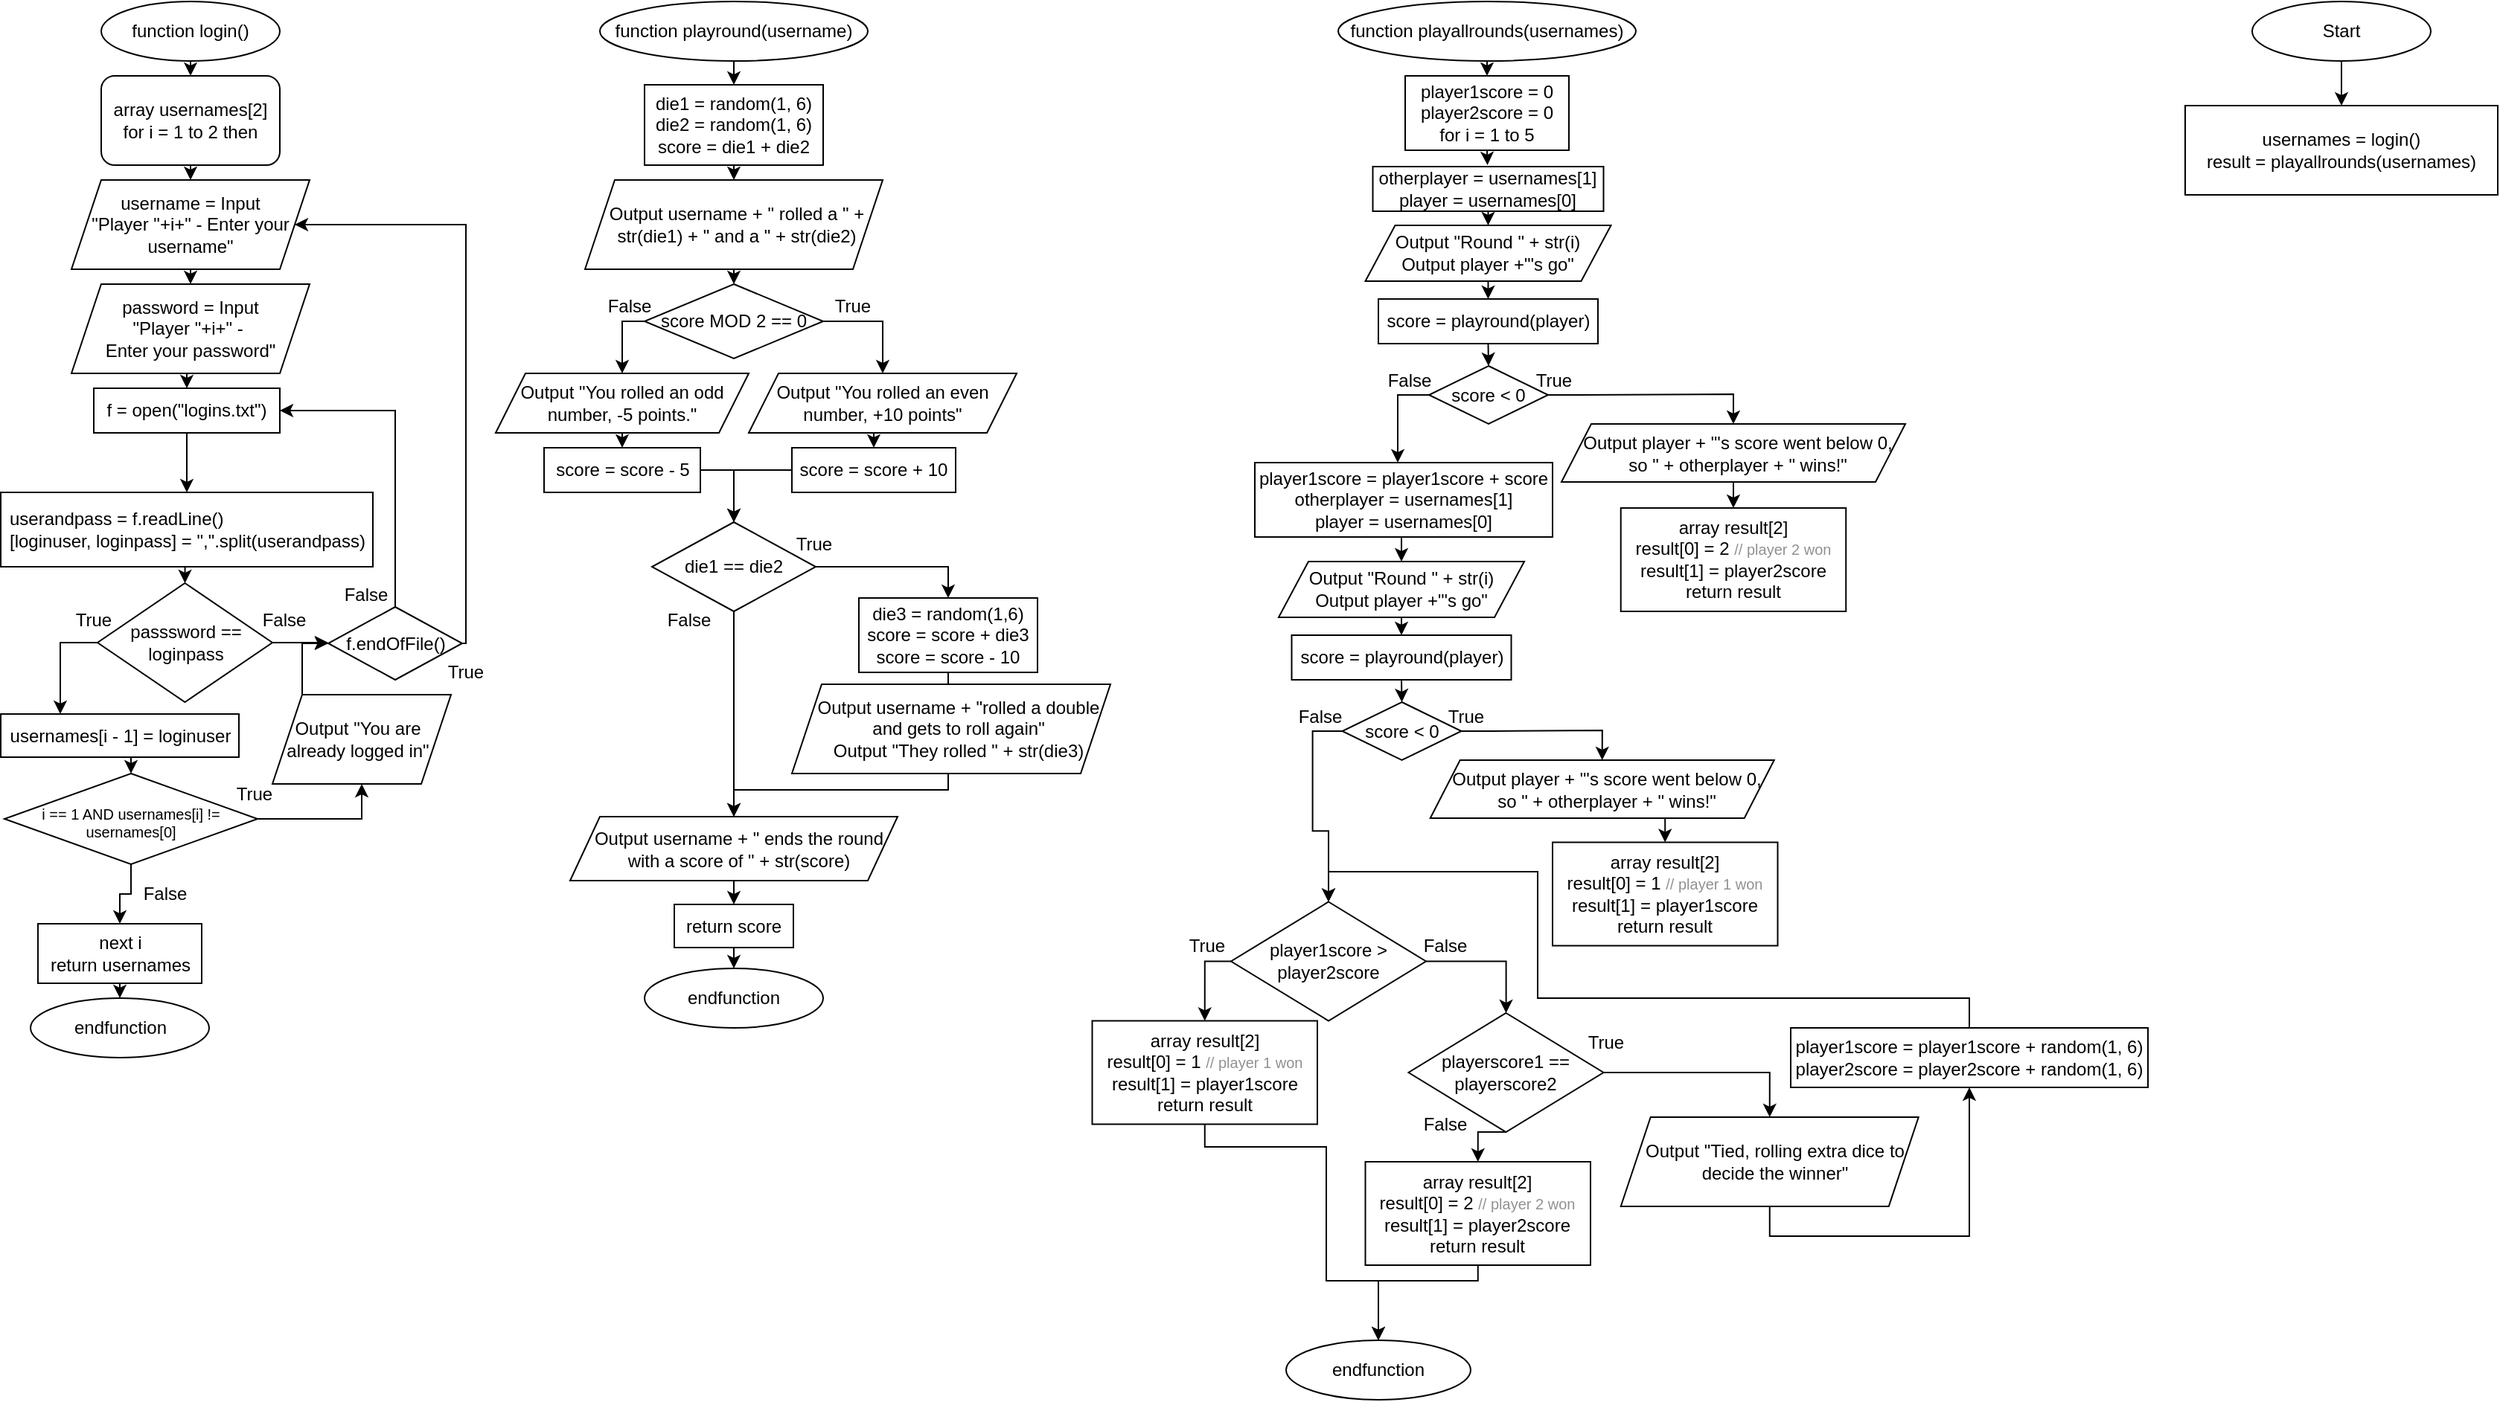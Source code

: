 <mxfile version="22.1.18" type="github">
  <diagram name="Page-1" id="g004UJIQQaxhIGtHMV1d">
    <mxGraphModel dx="989" dy="545" grid="1" gridSize="10" guides="1" tooltips="1" connect="1" arrows="1" fold="1" page="1" pageScale="1" pageWidth="3300" pageHeight="4681" background="none" math="0" shadow="0">
      <root>
        <mxCell id="0" />
        <mxCell id="1" parent="0" />
        <mxCell id="s0-FrGVsxFy7fqw6O0eB-6" style="edgeStyle=orthogonalEdgeStyle;rounded=0;orthogonalLoop=1;jettySize=auto;html=1;exitX=0.5;exitY=1;exitDx=0;exitDy=0;entryX=0.5;entryY=0;entryDx=0;entryDy=0;" parent="1" source="s0-FrGVsxFy7fqw6O0eB-1" target="s0-FrGVsxFy7fqw6O0eB-2" edge="1">
          <mxGeometry relative="1" as="geometry" />
        </mxCell>
        <mxCell id="s0-FrGVsxFy7fqw6O0eB-1" value="function login()" style="ellipse;whiteSpace=wrap;html=1;" parent="1" vertex="1">
          <mxGeometry x="75" y="10" width="120" height="40" as="geometry" />
        </mxCell>
        <mxCell id="s0-FrGVsxFy7fqw6O0eB-7" style="edgeStyle=orthogonalEdgeStyle;rounded=0;orthogonalLoop=1;jettySize=auto;html=1;exitX=0.5;exitY=1;exitDx=0;exitDy=0;entryX=0.5;entryY=0;entryDx=0;entryDy=0;" parent="1" source="s0-FrGVsxFy7fqw6O0eB-2" target="s0-FrGVsxFy7fqw6O0eB-3" edge="1">
          <mxGeometry relative="1" as="geometry" />
        </mxCell>
        <mxCell id="s0-FrGVsxFy7fqw6O0eB-2" value="array usernames[2]&lt;br&gt;for i = 1 to 2 then" style="rounded=1;whiteSpace=wrap;html=1;" parent="1" vertex="1">
          <mxGeometry x="75" y="60" width="120" height="60" as="geometry" />
        </mxCell>
        <mxCell id="s0-FrGVsxFy7fqw6O0eB-8" style="edgeStyle=orthogonalEdgeStyle;rounded=0;orthogonalLoop=1;jettySize=auto;html=1;exitX=0.5;exitY=1;exitDx=0;exitDy=0;entryX=0.5;entryY=0;entryDx=0;entryDy=0;" parent="1" source="s0-FrGVsxFy7fqw6O0eB-3" target="s0-FrGVsxFy7fqw6O0eB-4" edge="1">
          <mxGeometry relative="1" as="geometry" />
        </mxCell>
        <mxCell id="s0-FrGVsxFy7fqw6O0eB-3" value="username = Input&lt;br&gt;&quot;Player &quot;+i+&quot; - Enter your username&quot;" style="shape=parallelogram;perimeter=parallelogramPerimeter;whiteSpace=wrap;html=1;fixedSize=1;" parent="1" vertex="1">
          <mxGeometry x="55" y="130" width="160" height="60" as="geometry" />
        </mxCell>
        <mxCell id="s0-FrGVsxFy7fqw6O0eB-16" style="edgeStyle=orthogonalEdgeStyle;rounded=0;orthogonalLoop=1;jettySize=auto;html=1;exitX=0.5;exitY=1;exitDx=0;exitDy=0;entryX=0.5;entryY=0;entryDx=0;entryDy=0;" parent="1" source="s0-FrGVsxFy7fqw6O0eB-4" target="s0-FrGVsxFy7fqw6O0eB-10" edge="1">
          <mxGeometry relative="1" as="geometry" />
        </mxCell>
        <mxCell id="s0-FrGVsxFy7fqw6O0eB-4" value="password = Input&lt;br&gt;&quot;Player &quot;+i+&quot; -&amp;nbsp;&lt;br&gt;Enter your password&quot;" style="shape=parallelogram;perimeter=parallelogramPerimeter;whiteSpace=wrap;html=1;fixedSize=1;" parent="1" vertex="1">
          <mxGeometry x="55" y="200" width="160" height="60" as="geometry" />
        </mxCell>
        <mxCell id="78vkhbJ-sMVRB2ae3W5f-64" style="edgeStyle=orthogonalEdgeStyle;rounded=0;orthogonalLoop=1;jettySize=auto;html=1;exitX=0.5;exitY=1;exitDx=0;exitDy=0;entryX=0.5;entryY=0;entryDx=0;entryDy=0;" parent="1" source="s0-FrGVsxFy7fqw6O0eB-10" target="78vkhbJ-sMVRB2ae3W5f-61" edge="1">
          <mxGeometry relative="1" as="geometry" />
        </mxCell>
        <mxCell id="s0-FrGVsxFy7fqw6O0eB-10" value="&lt;div style=&quot;direction: ltr;&quot;&gt;&lt;span style=&quot;background-color: initial;&quot;&gt;f = open(&quot;logins.txt&quot;)&lt;/span&gt;&lt;/div&gt;" style="rounded=0;whiteSpace=wrap;html=1;align=center;" parent="1" vertex="1">
          <mxGeometry x="70" y="270" width="125" height="30" as="geometry" />
        </mxCell>
        <mxCell id="s0-FrGVsxFy7fqw6O0eB-19" style="edgeStyle=orthogonalEdgeStyle;rounded=0;orthogonalLoop=1;jettySize=auto;html=1;exitX=0.5;exitY=1;exitDx=0;exitDy=0;entryX=0.5;entryY=0;entryDx=0;entryDy=0;" parent="1" source="s0-FrGVsxFy7fqw6O0eB-13" target="s0-FrGVsxFy7fqw6O0eB-18" edge="1">
          <mxGeometry relative="1" as="geometry" />
        </mxCell>
        <mxCell id="s0-FrGVsxFy7fqw6O0eB-13" value="next i&lt;br&gt;return usernames" style="rounded=0;whiteSpace=wrap;html=1;" parent="1" vertex="1">
          <mxGeometry x="32.5" y="630" width="110" height="40" as="geometry" />
        </mxCell>
        <mxCell id="s0-FrGVsxFy7fqw6O0eB-18" value="endfunction" style="ellipse;whiteSpace=wrap;html=1;" parent="1" vertex="1">
          <mxGeometry x="27.5" y="680" width="120" height="40" as="geometry" />
        </mxCell>
        <mxCell id="s0-FrGVsxFy7fqw6O0eB-94" style="edgeStyle=orthogonalEdgeStyle;rounded=0;orthogonalLoop=1;jettySize=auto;html=1;exitX=0.5;exitY=1;exitDx=0;exitDy=0;entryX=0.5;entryY=0;entryDx=0;entryDy=0;" parent="1" source="s0-FrGVsxFy7fqw6O0eB-75" target="s0-FrGVsxFy7fqw6O0eB-93" edge="1">
          <mxGeometry relative="1" as="geometry" />
        </mxCell>
        <mxCell id="s0-FrGVsxFy7fqw6O0eB-75" value="function playround(username)" style="ellipse;whiteSpace=wrap;html=1;" parent="1" vertex="1">
          <mxGeometry x="410" y="10" width="180" height="40" as="geometry" />
        </mxCell>
        <mxCell id="s0-FrGVsxFy7fqw6O0eB-76" style="edgeStyle=orthogonalEdgeStyle;rounded=0;orthogonalLoop=1;jettySize=auto;html=1;exitX=0.5;exitY=1;exitDx=0;exitDy=0;entryX=0.5;entryY=0;entryDx=0;entryDy=0;" parent="1" edge="1">
          <mxGeometry relative="1" as="geometry">
            <mxPoint x="495" y="120" as="sourcePoint" />
          </mxGeometry>
        </mxCell>
        <mxCell id="s0-FrGVsxFy7fqw6O0eB-78" style="edgeStyle=orthogonalEdgeStyle;rounded=0;orthogonalLoop=1;jettySize=auto;html=1;exitX=0.5;exitY=1;exitDx=0;exitDy=0;entryX=0.5;entryY=0;entryDx=0;entryDy=0;" parent="1" edge="1">
          <mxGeometry relative="1" as="geometry">
            <mxPoint x="495" y="190" as="sourcePoint" />
          </mxGeometry>
        </mxCell>
        <mxCell id="s0-FrGVsxFy7fqw6O0eB-80" style="edgeStyle=orthogonalEdgeStyle;rounded=0;orthogonalLoop=1;jettySize=auto;html=1;exitX=0.5;exitY=1;exitDx=0;exitDy=0;entryX=0.5;entryY=0;entryDx=0;entryDy=0;" parent="1" edge="1">
          <mxGeometry relative="1" as="geometry">
            <mxPoint x="495" y="260.0" as="sourcePoint" />
          </mxGeometry>
        </mxCell>
        <mxCell id="s0-FrGVsxFy7fqw6O0eB-82" style="edgeStyle=orthogonalEdgeStyle;rounded=0;orthogonalLoop=1;jettySize=auto;html=1;exitX=0.5;exitY=1;exitDx=0;exitDy=0;entryX=0.5;entryY=0;entryDx=0;entryDy=0;" parent="1" edge="1">
          <mxGeometry relative="1" as="geometry">
            <mxPoint x="520" y="430" as="sourcePoint" />
          </mxGeometry>
        </mxCell>
        <mxCell id="s0-FrGVsxFy7fqw6O0eB-86" value="endfunction" style="ellipse;whiteSpace=wrap;html=1;" parent="1" vertex="1">
          <mxGeometry x="440" y="660" width="120" height="40" as="geometry" />
        </mxCell>
        <mxCell id="s0-FrGVsxFy7fqw6O0eB-87" style="edgeStyle=orthogonalEdgeStyle;rounded=0;orthogonalLoop=1;jettySize=auto;html=1;exitX=0.5;exitY=1;exitDx=0;exitDy=0;entryX=0.5;entryY=0;entryDx=0;entryDy=0;" parent="1" edge="1">
          <mxGeometry relative="1" as="geometry">
            <mxPoint x="500" y="521" as="sourcePoint" />
          </mxGeometry>
        </mxCell>
        <mxCell id="s0-FrGVsxFy7fqw6O0eB-100" style="edgeStyle=orthogonalEdgeStyle;rounded=0;orthogonalLoop=1;jettySize=auto;html=1;exitX=0.5;exitY=1;exitDx=0;exitDy=0;entryX=0.5;entryY=0;entryDx=0;entryDy=0;" parent="1" source="s0-FrGVsxFy7fqw6O0eB-93" target="s0-FrGVsxFy7fqw6O0eB-99" edge="1">
          <mxGeometry relative="1" as="geometry" />
        </mxCell>
        <mxCell id="s0-FrGVsxFy7fqw6O0eB-93" value="die1 = random(1, 6)&lt;br&gt;die2 = random(1, 6)&lt;br&gt;score = die1 + die2" style="rounded=0;whiteSpace=wrap;html=1;" parent="1" vertex="1">
          <mxGeometry x="440" y="66" width="120" height="54" as="geometry" />
        </mxCell>
        <mxCell id="r9h290XiwTlBdOwyKTtP-5" style="edgeStyle=orthogonalEdgeStyle;rounded=0;orthogonalLoop=1;jettySize=auto;html=1;exitX=0.5;exitY=1;exitDx=0;exitDy=0;entryX=0.5;entryY=0;entryDx=0;entryDy=0;" parent="1" source="s0-FrGVsxFy7fqw6O0eB-99" target="r9h290XiwTlBdOwyKTtP-4" edge="1">
          <mxGeometry relative="1" as="geometry" />
        </mxCell>
        <mxCell id="s0-FrGVsxFy7fqw6O0eB-99" value="Output username + &quot; rolled a &quot; + str(die1) + &quot; and a &quot; + str(die2)" style="shape=parallelogram;perimeter=parallelogramPerimeter;whiteSpace=wrap;html=1;fixedSize=1;spacingLeft=4;" parent="1" vertex="1">
          <mxGeometry x="400" y="130" width="200" height="60" as="geometry" />
        </mxCell>
        <mxCell id="UmY-T-YCu10hwhHj5TCJ-3" style="edgeStyle=orthogonalEdgeStyle;rounded=0;orthogonalLoop=1;jettySize=auto;html=1;exitX=1;exitY=0.5;exitDx=0;exitDy=0;entryX=0.5;entryY=0;entryDx=0;entryDy=0;" parent="1" source="s0-FrGVsxFy7fqw6O0eB-110" target="s0-FrGVsxFy7fqw6O0eB-112" edge="1">
          <mxGeometry relative="1" as="geometry" />
        </mxCell>
        <mxCell id="r9h290XiwTlBdOwyKTtP-34" style="edgeStyle=orthogonalEdgeStyle;rounded=0;orthogonalLoop=1;jettySize=auto;html=1;exitX=0.5;exitY=1;exitDx=0;exitDy=0;" parent="1" source="s0-FrGVsxFy7fqw6O0eB-110" target="r9h290XiwTlBdOwyKTtP-31" edge="1">
          <mxGeometry relative="1" as="geometry" />
        </mxCell>
        <mxCell id="s0-FrGVsxFy7fqw6O0eB-110" value="die1 == die2" style="rhombus;whiteSpace=wrap;html=1;" parent="1" vertex="1">
          <mxGeometry x="445" y="360" width="110" height="60" as="geometry" />
        </mxCell>
        <mxCell id="UmY-T-YCu10hwhHj5TCJ-2" style="edgeStyle=orthogonalEdgeStyle;rounded=0;orthogonalLoop=1;jettySize=auto;html=1;exitX=0.5;exitY=1;exitDx=0;exitDy=0;" parent="1" source="s0-FrGVsxFy7fqw6O0eB-112" target="UmY-T-YCu10hwhHj5TCJ-1" edge="1">
          <mxGeometry relative="1" as="geometry" />
        </mxCell>
        <mxCell id="s0-FrGVsxFy7fqw6O0eB-112" value="die3 = random(1,6)&lt;br&gt;score = score + die3&lt;br&gt;score = score - 10" style="rounded=0;whiteSpace=wrap;html=1;" parent="1" vertex="1">
          <mxGeometry x="584" y="411" width="120" height="50" as="geometry" />
        </mxCell>
        <mxCell id="r9h290XiwTlBdOwyKTtP-32" style="edgeStyle=orthogonalEdgeStyle;rounded=0;orthogonalLoop=1;jettySize=auto;html=1;exitX=0.5;exitY=1;exitDx=0;exitDy=0;entryX=0.5;entryY=0;entryDx=0;entryDy=0;" parent="1" source="UmY-T-YCu10hwhHj5TCJ-1" target="r9h290XiwTlBdOwyKTtP-31" edge="1">
          <mxGeometry relative="1" as="geometry">
            <Array as="points">
              <mxPoint x="644" y="540" />
              <mxPoint x="500" y="540" />
            </Array>
          </mxGeometry>
        </mxCell>
        <mxCell id="UmY-T-YCu10hwhHj5TCJ-1" value="Output username + &quot;rolled a double and gets to roll again&quot;&lt;br&gt;Output &quot;They rolled &quot; + str(die3)" style="shape=parallelogram;perimeter=parallelogramPerimeter;whiteSpace=wrap;html=1;fixedSize=1;size=20;spacingLeft=10;direction=east;" parent="1" vertex="1">
          <mxGeometry x="539" y="469" width="214" height="60" as="geometry" />
        </mxCell>
        <mxCell id="r9h290XiwTlBdOwyKTtP-1" value="True" style="text;html=1;strokeColor=none;fillColor=none;align=center;verticalAlign=middle;whiteSpace=wrap;rounded=0;" parent="1" vertex="1">
          <mxGeometry x="524" y="360" width="60" height="30" as="geometry" />
        </mxCell>
        <mxCell id="r9h290XiwTlBdOwyKTtP-8" style="edgeStyle=orthogonalEdgeStyle;rounded=0;orthogonalLoop=1;jettySize=auto;html=1;exitX=0;exitY=0.5;exitDx=0;exitDy=0;entryX=0.5;entryY=0;entryDx=0;entryDy=0;" parent="1" source="r9h290XiwTlBdOwyKTtP-4" target="r9h290XiwTlBdOwyKTtP-7" edge="1">
          <mxGeometry relative="1" as="geometry" />
        </mxCell>
        <mxCell id="r9h290XiwTlBdOwyKTtP-11" style="edgeStyle=orthogonalEdgeStyle;rounded=0;orthogonalLoop=1;jettySize=auto;html=1;exitX=1;exitY=0.5;exitDx=0;exitDy=0;" parent="1" source="r9h290XiwTlBdOwyKTtP-4" target="r9h290XiwTlBdOwyKTtP-10" edge="1">
          <mxGeometry relative="1" as="geometry" />
        </mxCell>
        <mxCell id="r9h290XiwTlBdOwyKTtP-4" value="score MOD 2 == 0" style="rhombus;whiteSpace=wrap;html=1;" parent="1" vertex="1">
          <mxGeometry x="440" y="200" width="120" height="50" as="geometry" />
        </mxCell>
        <mxCell id="r9h290XiwTlBdOwyKTtP-15" style="edgeStyle=orthogonalEdgeStyle;rounded=0;orthogonalLoop=1;jettySize=auto;html=1;exitX=0.5;exitY=1;exitDx=0;exitDy=0;entryX=0.5;entryY=0;entryDx=0;entryDy=0;" parent="1" source="r9h290XiwTlBdOwyKTtP-7" target="r9h290XiwTlBdOwyKTtP-14" edge="1">
          <mxGeometry relative="1" as="geometry" />
        </mxCell>
        <mxCell id="r9h290XiwTlBdOwyKTtP-7" value="Output &quot;You rolled an odd number, -5 points.&quot;" style="shape=parallelogram;perimeter=parallelogramPerimeter;whiteSpace=wrap;html=1;fixedSize=1;" parent="1" vertex="1">
          <mxGeometry x="340" y="260" width="170" height="40" as="geometry" />
        </mxCell>
        <mxCell id="r9h290XiwTlBdOwyKTtP-9" value="False" style="text;html=1;strokeColor=none;fillColor=none;align=center;verticalAlign=middle;whiteSpace=wrap;rounded=0;" parent="1" vertex="1">
          <mxGeometry x="400" y="200" width="60" height="30" as="geometry" />
        </mxCell>
        <mxCell id="r9h290XiwTlBdOwyKTtP-17" style="edgeStyle=orthogonalEdgeStyle;rounded=0;orthogonalLoop=1;jettySize=auto;html=1;exitX=0.5;exitY=1;exitDx=0;exitDy=0;entryX=0.5;entryY=0;entryDx=0;entryDy=0;" parent="1" source="r9h290XiwTlBdOwyKTtP-10" target="r9h290XiwTlBdOwyKTtP-16" edge="1">
          <mxGeometry relative="1" as="geometry" />
        </mxCell>
        <mxCell id="r9h290XiwTlBdOwyKTtP-10" value="Output &quot;You rolled an even number, +10 points&quot;" style="shape=parallelogram;perimeter=parallelogramPerimeter;whiteSpace=wrap;html=1;fixedSize=1;" parent="1" vertex="1">
          <mxGeometry x="510" y="260" width="180" height="40" as="geometry" />
        </mxCell>
        <mxCell id="r9h290XiwTlBdOwyKTtP-13" value="True" style="text;html=1;strokeColor=none;fillColor=none;align=center;verticalAlign=middle;whiteSpace=wrap;rounded=0;" parent="1" vertex="1">
          <mxGeometry x="550" y="200" width="60" height="30" as="geometry" />
        </mxCell>
        <mxCell id="r9h290XiwTlBdOwyKTtP-20" style="edgeStyle=orthogonalEdgeStyle;rounded=0;orthogonalLoop=1;jettySize=auto;html=1;exitX=1;exitY=0.5;exitDx=0;exitDy=0;entryX=0.5;entryY=0;entryDx=0;entryDy=0;" parent="1" source="r9h290XiwTlBdOwyKTtP-14" target="s0-FrGVsxFy7fqw6O0eB-110" edge="1">
          <mxGeometry relative="1" as="geometry" />
        </mxCell>
        <mxCell id="r9h290XiwTlBdOwyKTtP-14" value="score = score - 5" style="rounded=0;whiteSpace=wrap;html=1;" parent="1" vertex="1">
          <mxGeometry x="372.5" y="310" width="105" height="30" as="geometry" />
        </mxCell>
        <mxCell id="r9h290XiwTlBdOwyKTtP-21" style="edgeStyle=orthogonalEdgeStyle;rounded=0;orthogonalLoop=1;jettySize=auto;html=1;exitX=0;exitY=0.5;exitDx=0;exitDy=0;entryX=0.5;entryY=0;entryDx=0;entryDy=0;" parent="1" source="r9h290XiwTlBdOwyKTtP-16" target="s0-FrGVsxFy7fqw6O0eB-110" edge="1">
          <mxGeometry relative="1" as="geometry" />
        </mxCell>
        <mxCell id="r9h290XiwTlBdOwyKTtP-16" value="score = score + 10" style="rounded=0;whiteSpace=wrap;html=1;" parent="1" vertex="1">
          <mxGeometry x="539" y="310" width="110" height="30" as="geometry" />
        </mxCell>
        <mxCell id="r9h290XiwTlBdOwyKTtP-29" value="False" style="text;html=1;strokeColor=none;fillColor=none;align=center;verticalAlign=middle;whiteSpace=wrap;rounded=0;" parent="1" vertex="1">
          <mxGeometry x="440" y="411" width="60" height="30" as="geometry" />
        </mxCell>
        <mxCell id="r9h290XiwTlBdOwyKTtP-38" style="edgeStyle=orthogonalEdgeStyle;rounded=0;orthogonalLoop=1;jettySize=auto;html=1;exitX=0.5;exitY=1;exitDx=0;exitDy=0;entryX=0.5;entryY=0;entryDx=0;entryDy=0;" parent="1" source="r9h290XiwTlBdOwyKTtP-31" target="r9h290XiwTlBdOwyKTtP-37" edge="1">
          <mxGeometry relative="1" as="geometry" />
        </mxCell>
        <mxCell id="r9h290XiwTlBdOwyKTtP-31" value="Output username + &quot; ends the round with a score of &quot; + str(score)" style="shape=parallelogram;perimeter=parallelogramPerimeter;whiteSpace=wrap;html=1;fixedSize=1;spacingLeft=7;" parent="1" vertex="1">
          <mxGeometry x="390" y="558" width="220" height="43" as="geometry" />
        </mxCell>
        <mxCell id="r9h290XiwTlBdOwyKTtP-40" style="edgeStyle=orthogonalEdgeStyle;rounded=0;orthogonalLoop=1;jettySize=auto;html=1;exitX=0.5;exitY=1;exitDx=0;exitDy=0;entryX=0.5;entryY=0;entryDx=0;entryDy=0;" parent="1" source="r9h290XiwTlBdOwyKTtP-37" target="s0-FrGVsxFy7fqw6O0eB-86" edge="1">
          <mxGeometry relative="1" as="geometry" />
        </mxCell>
        <mxCell id="r9h290XiwTlBdOwyKTtP-37" value="return score" style="rounded=0;whiteSpace=wrap;html=1;" parent="1" vertex="1">
          <mxGeometry x="460" y="617" width="80" height="29" as="geometry" />
        </mxCell>
        <mxCell id="r9h290XiwTlBdOwyKTtP-74" style="edgeStyle=orthogonalEdgeStyle;rounded=0;orthogonalLoop=1;jettySize=auto;html=1;exitX=0.5;exitY=1;exitDx=0;exitDy=0;entryX=0.5;entryY=0;entryDx=0;entryDy=0;" parent="1" source="r9h290XiwTlBdOwyKTtP-75" target="r9h290XiwTlBdOwyKTtP-78" edge="1">
          <mxGeometry relative="1" as="geometry" />
        </mxCell>
        <mxCell id="r9h290XiwTlBdOwyKTtP-75" value="function playallrounds(usernames)" style="ellipse;whiteSpace=wrap;html=1;" parent="1" vertex="1">
          <mxGeometry x="906" y="10" width="200" height="40" as="geometry" />
        </mxCell>
        <mxCell id="r9h290XiwTlBdOwyKTtP-76" value="endfunction" style="ellipse;whiteSpace=wrap;html=1;" parent="1" vertex="1">
          <mxGeometry x="871" y="910" width="124" height="40" as="geometry" />
        </mxCell>
        <mxCell id="78vkhbJ-sMVRB2ae3W5f-19" style="edgeStyle=orthogonalEdgeStyle;rounded=0;orthogonalLoop=1;jettySize=auto;html=1;exitX=0.5;exitY=1;exitDx=0;exitDy=0;entryX=0.5;entryY=0;entryDx=0;entryDy=0;" parent="1" target="r9h290XiwTlBdOwyKTtP-107" edge="1">
          <mxGeometry relative="1" as="geometry">
            <mxPoint x="1007" y="121" as="sourcePoint" />
          </mxGeometry>
        </mxCell>
        <mxCell id="78vkhbJ-sMVRB2ae3W5f-24" style="edgeStyle=orthogonalEdgeStyle;rounded=0;orthogonalLoop=1;jettySize=auto;html=1;exitX=0.5;exitY=1;exitDx=0;exitDy=0;" parent="1" source="r9h290XiwTlBdOwyKTtP-78" edge="1">
          <mxGeometry relative="1" as="geometry">
            <mxPoint x="1006.286" y="120" as="targetPoint" />
          </mxGeometry>
        </mxCell>
        <mxCell id="r9h290XiwTlBdOwyKTtP-78" value="player1score = 0&lt;br&gt;player2score = 0&lt;br&gt;for i = 1 to 5" style="rounded=0;whiteSpace=wrap;html=1;" parent="1" vertex="1">
          <mxGeometry x="951" y="60" width="110" height="50" as="geometry" />
        </mxCell>
        <mxCell id="78vkhbJ-sMVRB2ae3W5f-21" style="edgeStyle=orthogonalEdgeStyle;rounded=0;orthogonalLoop=1;jettySize=auto;html=1;exitX=0.5;exitY=1;exitDx=0;exitDy=0;entryX=0.5;entryY=0;entryDx=0;entryDy=0;" parent="1" source="r9h290XiwTlBdOwyKTtP-107" target="1FAdmpcxAp6S6UBNTNhx-4" edge="1">
          <mxGeometry relative="1" as="geometry" />
        </mxCell>
        <mxCell id="r9h290XiwTlBdOwyKTtP-107" value="otherplayer = usernames[1]&lt;br&gt;player = usernames[0]" style="rounded=0;whiteSpace=wrap;html=1;align=center;" parent="1" vertex="1">
          <mxGeometry x="929.25" y="121" width="155" height="30" as="geometry" />
        </mxCell>
        <mxCell id="78vkhbJ-sMVRB2ae3W5f-22" style="edgeStyle=orthogonalEdgeStyle;rounded=0;orthogonalLoop=1;jettySize=auto;html=1;exitX=0.5;exitY=1;exitDx=0;exitDy=0;entryX=0.5;entryY=0;entryDx=0;entryDy=0;" parent="1" source="1FAdmpcxAp6S6UBNTNhx-4" target="1FAdmpcxAp6S6UBNTNhx-6" edge="1">
          <mxGeometry relative="1" as="geometry" />
        </mxCell>
        <mxCell id="1FAdmpcxAp6S6UBNTNhx-4" value="Output &quot;Round &quot; + str(i)&lt;br&gt;Output player +&quot;&#39;s go&quot;" style="shape=parallelogram;perimeter=parallelogramPerimeter;whiteSpace=wrap;html=1;fixedSize=1;rounded=0;" parent="1" vertex="1">
          <mxGeometry x="924.25" y="160.5" width="165" height="37.5" as="geometry" />
        </mxCell>
        <mxCell id="78vkhbJ-sMVRB2ae3W5f-13" style="edgeStyle=orthogonalEdgeStyle;rounded=0;orthogonalLoop=1;jettySize=auto;html=1;exitX=0.5;exitY=1;exitDx=0;exitDy=0;entryX=0.5;entryY=0;entryDx=0;entryDy=0;" parent="1" source="1FAdmpcxAp6S6UBNTNhx-6" target="78vkhbJ-sMVRB2ae3W5f-12" edge="1">
          <mxGeometry relative="1" as="geometry" />
        </mxCell>
        <mxCell id="1FAdmpcxAp6S6UBNTNhx-6" value="score = playround(player)" style="whiteSpace=wrap;html=1;rounded=0;" parent="1" vertex="1">
          <mxGeometry x="933" y="210" width="147.5" height="30" as="geometry" />
        </mxCell>
        <mxCell id="78vkhbJ-sMVRB2ae3W5f-15" style="edgeStyle=orthogonalEdgeStyle;rounded=0;orthogonalLoop=1;jettySize=auto;html=1;exitX=1;exitY=0.5;exitDx=0;exitDy=0;entryX=0.5;entryY=0;entryDx=0;entryDy=0;" parent="1" source="78vkhbJ-sMVRB2ae3W5f-12" target="78vkhbJ-sMVRB2ae3W5f-14" edge="1">
          <mxGeometry relative="1" as="geometry" />
        </mxCell>
        <mxCell id="78vkhbJ-sMVRB2ae3W5f-42" style="edgeStyle=orthogonalEdgeStyle;rounded=0;orthogonalLoop=1;jettySize=auto;html=1;exitX=0;exitY=0.5;exitDx=0;exitDy=0;" parent="1" source="78vkhbJ-sMVRB2ae3W5f-12" target="78vkhbJ-sMVRB2ae3W5f-30" edge="1">
          <mxGeometry relative="1" as="geometry">
            <Array as="points">
              <mxPoint x="946" y="275" />
            </Array>
          </mxGeometry>
        </mxCell>
        <mxCell id="78vkhbJ-sMVRB2ae3W5f-12" value="score &amp;lt; 0" style="rhombus;whiteSpace=wrap;html=1;" parent="1" vertex="1">
          <mxGeometry x="967" y="255" width="80" height="39" as="geometry" />
        </mxCell>
        <mxCell id="78vkhbJ-sMVRB2ae3W5f-25" style="edgeStyle=orthogonalEdgeStyle;rounded=0;orthogonalLoop=1;jettySize=auto;html=1;exitX=0.5;exitY=1;exitDx=0;exitDy=0;entryX=0.5;entryY=0;entryDx=0;entryDy=0;" parent="1" source="78vkhbJ-sMVRB2ae3W5f-14" target="78vkhbJ-sMVRB2ae3W5f-16" edge="1">
          <mxGeometry relative="1" as="geometry" />
        </mxCell>
        <mxCell id="78vkhbJ-sMVRB2ae3W5f-14" value="Output player + &quot;&#39;s score went below 0, so &quot; + otherplayer + &quot; wins!&quot;" style="shape=parallelogram;perimeter=parallelogramPerimeter;whiteSpace=wrap;html=1;fixedSize=1;spacingLeft=6;" parent="1" vertex="1">
          <mxGeometry x="1056" y="294" width="231" height="39" as="geometry" />
        </mxCell>
        <mxCell id="78vkhbJ-sMVRB2ae3W5f-16" value="array result[2]&lt;br&gt;result[0] = 2 &lt;font color=&quot;#919191&quot; style=&quot;font-size: 10px;&quot;&gt;// player 2 won&lt;/font&gt;&lt;br&gt;result[1] = player2score&lt;br&gt;return result" style="rounded=0;whiteSpace=wrap;html=1;" parent="1" vertex="1">
          <mxGeometry x="1095.87" y="350.5" width="151.25" height="69.5" as="geometry" />
        </mxCell>
        <mxCell id="78vkhbJ-sMVRB2ae3W5f-26" value="True" style="text;html=1;strokeColor=none;fillColor=none;align=center;verticalAlign=middle;whiteSpace=wrap;rounded=0;" parent="1" vertex="1">
          <mxGeometry x="1020.5" y="250" width="60" height="30" as="geometry" />
        </mxCell>
        <mxCell id="78vkhbJ-sMVRB2ae3W5f-27" value="False" style="text;html=1;strokeColor=none;fillColor=none;align=center;verticalAlign=middle;whiteSpace=wrap;rounded=0;" parent="1" vertex="1">
          <mxGeometry x="924.25" y="250" width="60" height="30" as="geometry" />
        </mxCell>
        <mxCell id="78vkhbJ-sMVRB2ae3W5f-28" style="edgeStyle=orthogonalEdgeStyle;rounded=0;orthogonalLoop=1;jettySize=auto;html=1;exitX=0.5;exitY=1;exitDx=0;exitDy=0;entryX=0.5;entryY=0;entryDx=0;entryDy=0;" parent="1" target="78vkhbJ-sMVRB2ae3W5f-30" edge="1">
          <mxGeometry relative="1" as="geometry">
            <mxPoint x="948.75" y="347" as="sourcePoint" />
          </mxGeometry>
        </mxCell>
        <mxCell id="78vkhbJ-sMVRB2ae3W5f-29" style="edgeStyle=orthogonalEdgeStyle;rounded=0;orthogonalLoop=1;jettySize=auto;html=1;exitX=0.5;exitY=1;exitDx=0;exitDy=0;entryX=0.5;entryY=0;entryDx=0;entryDy=0;" parent="1" source="78vkhbJ-sMVRB2ae3W5f-30" target="78vkhbJ-sMVRB2ae3W5f-32" edge="1">
          <mxGeometry relative="1" as="geometry" />
        </mxCell>
        <mxCell id="78vkhbJ-sMVRB2ae3W5f-30" value="player1score = player1score + score&lt;br&gt;otherplayer = usernames[1]&lt;br&gt;player = usernames[0]" style="rounded=0;whiteSpace=wrap;html=1;align=center;" parent="1" vertex="1">
          <mxGeometry x="850" y="320" width="200" height="50" as="geometry" />
        </mxCell>
        <mxCell id="78vkhbJ-sMVRB2ae3W5f-31" style="edgeStyle=orthogonalEdgeStyle;rounded=0;orthogonalLoop=1;jettySize=auto;html=1;exitX=0.5;exitY=1;exitDx=0;exitDy=0;entryX=0.5;entryY=0;entryDx=0;entryDy=0;" parent="1" source="78vkhbJ-sMVRB2ae3W5f-32" target="78vkhbJ-sMVRB2ae3W5f-34" edge="1">
          <mxGeometry relative="1" as="geometry" />
        </mxCell>
        <mxCell id="78vkhbJ-sMVRB2ae3W5f-32" value="Output &quot;Round &quot; + str(i)&lt;br&gt;Output player +&quot;&#39;s go&quot;" style="shape=parallelogram;perimeter=parallelogramPerimeter;whiteSpace=wrap;html=1;fixedSize=1;rounded=0;" parent="1" vertex="1">
          <mxGeometry x="866" y="386.5" width="165" height="37.5" as="geometry" />
        </mxCell>
        <mxCell id="78vkhbJ-sMVRB2ae3W5f-33" style="edgeStyle=orthogonalEdgeStyle;rounded=0;orthogonalLoop=1;jettySize=auto;html=1;exitX=0.5;exitY=1;exitDx=0;exitDy=0;entryX=0.5;entryY=0;entryDx=0;entryDy=0;" parent="1" source="78vkhbJ-sMVRB2ae3W5f-34" target="78vkhbJ-sMVRB2ae3W5f-36" edge="1">
          <mxGeometry relative="1" as="geometry" />
        </mxCell>
        <mxCell id="78vkhbJ-sMVRB2ae3W5f-34" value="score = playround(player)" style="whiteSpace=wrap;html=1;rounded=0;" parent="1" vertex="1">
          <mxGeometry x="874.75" y="436" width="147.5" height="30" as="geometry" />
        </mxCell>
        <mxCell id="78vkhbJ-sMVRB2ae3W5f-35" style="edgeStyle=orthogonalEdgeStyle;rounded=0;orthogonalLoop=1;jettySize=auto;html=1;exitX=1;exitY=0.5;exitDx=0;exitDy=0;entryX=0.5;entryY=0;entryDx=0;entryDy=0;" parent="1" source="78vkhbJ-sMVRB2ae3W5f-36" target="78vkhbJ-sMVRB2ae3W5f-38" edge="1">
          <mxGeometry relative="1" as="geometry" />
        </mxCell>
        <mxCell id="78vkhbJ-sMVRB2ae3W5f-44" style="edgeStyle=orthogonalEdgeStyle;rounded=0;orthogonalLoop=1;jettySize=auto;html=1;exitX=0;exitY=0.5;exitDx=0;exitDy=0;" parent="1" source="78vkhbJ-sMVRB2ae3W5f-36" target="78vkhbJ-sMVRB2ae3W5f-43" edge="1">
          <mxGeometry relative="1" as="geometry" />
        </mxCell>
        <mxCell id="78vkhbJ-sMVRB2ae3W5f-36" value="score&amp;nbsp;&amp;lt; 0" style="rhombus;whiteSpace=wrap;html=1;" parent="1" vertex="1">
          <mxGeometry x="908.75" y="481" width="80" height="39" as="geometry" />
        </mxCell>
        <mxCell id="O9P5ordozrzs0DllME1a-18" style="edgeStyle=orthogonalEdgeStyle;rounded=0;orthogonalLoop=1;jettySize=auto;html=1;exitX=0.75;exitY=1;exitDx=0;exitDy=0;entryX=0.5;entryY=0;entryDx=0;entryDy=0;" edge="1" parent="1" source="78vkhbJ-sMVRB2ae3W5f-38" target="78vkhbJ-sMVRB2ae3W5f-39">
          <mxGeometry relative="1" as="geometry" />
        </mxCell>
        <mxCell id="78vkhbJ-sMVRB2ae3W5f-38" value="Output player + &quot;&#39;s score went below 0, so &quot; + otherplayer + &quot; wins!&quot;" style="shape=parallelogram;perimeter=parallelogramPerimeter;whiteSpace=wrap;html=1;fixedSize=1;spacingLeft=6;" parent="1" vertex="1">
          <mxGeometry x="967.87" y="520" width="231" height="39" as="geometry" />
        </mxCell>
        <mxCell id="78vkhbJ-sMVRB2ae3W5f-39" value="array result[2]&lt;br&gt;result[0] = 1&amp;nbsp;&lt;font color=&quot;#919191&quot; style=&quot;font-size: 10px;&quot;&gt;// player 1 won&lt;/font&gt;&lt;br&gt;result[1] = player1score&lt;br&gt;return result" style="rounded=0;whiteSpace=wrap;html=1;" parent="1" vertex="1">
          <mxGeometry x="1050" y="575.25" width="151.25" height="69.5" as="geometry" />
        </mxCell>
        <mxCell id="78vkhbJ-sMVRB2ae3W5f-40" value="True" style="text;html=1;strokeColor=none;fillColor=none;align=center;verticalAlign=middle;whiteSpace=wrap;rounded=0;" parent="1" vertex="1">
          <mxGeometry x="962.25" y="476" width="60" height="30" as="geometry" />
        </mxCell>
        <mxCell id="78vkhbJ-sMVRB2ae3W5f-41" value="False" style="text;html=1;strokeColor=none;fillColor=none;align=center;verticalAlign=middle;whiteSpace=wrap;rounded=0;" parent="1" vertex="1">
          <mxGeometry x="864.25" y="476" width="60" height="30" as="geometry" />
        </mxCell>
        <mxCell id="78vkhbJ-sMVRB2ae3W5f-51" style="edgeStyle=orthogonalEdgeStyle;rounded=0;orthogonalLoop=1;jettySize=auto;html=1;exitX=0;exitY=0.5;exitDx=0;exitDy=0;entryX=0.5;entryY=0;entryDx=0;entryDy=0;" parent="1" source="78vkhbJ-sMVRB2ae3W5f-43" target="78vkhbJ-sMVRB2ae3W5f-46" edge="1">
          <mxGeometry relative="1" as="geometry">
            <Array as="points">
              <mxPoint x="816" y="655.25" />
            </Array>
          </mxGeometry>
        </mxCell>
        <mxCell id="O9P5ordozrzs0DllME1a-8" style="edgeStyle=orthogonalEdgeStyle;rounded=0;orthogonalLoop=1;jettySize=auto;html=1;exitX=1;exitY=0.5;exitDx=0;exitDy=0;" edge="1" parent="1" source="78vkhbJ-sMVRB2ae3W5f-43" target="O9P5ordozrzs0DllME1a-7">
          <mxGeometry relative="1" as="geometry" />
        </mxCell>
        <mxCell id="78vkhbJ-sMVRB2ae3W5f-43" value="player1score &amp;gt; player2score" style="rhombus;whiteSpace=wrap;html=1;" parent="1" vertex="1">
          <mxGeometry x="834" y="615.25" width="131" height="80" as="geometry" />
        </mxCell>
        <mxCell id="78vkhbJ-sMVRB2ae3W5f-55" style="edgeStyle=orthogonalEdgeStyle;rounded=0;orthogonalLoop=1;jettySize=auto;html=1;exitX=0.5;exitY=1;exitDx=0;exitDy=0;entryX=0.5;entryY=0;entryDx=0;entryDy=0;" parent="1" source="78vkhbJ-sMVRB2ae3W5f-46" target="r9h290XiwTlBdOwyKTtP-76" edge="1">
          <mxGeometry relative="1" as="geometry">
            <Array as="points">
              <mxPoint x="816" y="780" />
              <mxPoint x="898" y="780" />
              <mxPoint x="898" y="870" />
              <mxPoint x="933" y="870" />
            </Array>
          </mxGeometry>
        </mxCell>
        <mxCell id="78vkhbJ-sMVRB2ae3W5f-46" value="array result[2]&lt;br&gt;result[0] = 1&amp;nbsp;&lt;font color=&quot;#919191&quot; style=&quot;font-size: 10px;&quot;&gt;// player 1 won&lt;/font&gt;&lt;br&gt;result[1] = player1score&lt;br&gt;return result" style="rounded=0;whiteSpace=wrap;html=1;" parent="1" vertex="1">
          <mxGeometry x="740.75" y="695.25" width="151.25" height="69.5" as="geometry" />
        </mxCell>
        <mxCell id="O9P5ordozrzs0DllME1a-10" style="edgeStyle=orthogonalEdgeStyle;rounded=0;orthogonalLoop=1;jettySize=auto;html=1;exitX=0.5;exitY=1;exitDx=0;exitDy=0;entryX=0.5;entryY=0;entryDx=0;entryDy=0;" edge="1" parent="1" source="78vkhbJ-sMVRB2ae3W5f-47" target="r9h290XiwTlBdOwyKTtP-76">
          <mxGeometry relative="1" as="geometry">
            <Array as="points">
              <mxPoint x="1000" y="870" />
              <mxPoint x="933" y="870" />
            </Array>
          </mxGeometry>
        </mxCell>
        <mxCell id="78vkhbJ-sMVRB2ae3W5f-47" value="array result[2]&lt;br&gt;result[0] = 2 &lt;font color=&quot;#919191&quot; style=&quot;font-size: 10px;&quot;&gt;// player 2 won&lt;/font&gt;&lt;br&gt;result[1] = player2score&lt;br&gt;return result" style="rounded=0;whiteSpace=wrap;html=1;" parent="1" vertex="1">
          <mxGeometry x="924.25" y="790" width="151.25" height="69.5" as="geometry" />
        </mxCell>
        <mxCell id="78vkhbJ-sMVRB2ae3W5f-58" style="edgeStyle=orthogonalEdgeStyle;rounded=0;orthogonalLoop=1;jettySize=auto;html=1;exitX=0;exitY=0.5;exitDx=0;exitDy=0;entryX=0.25;entryY=0;entryDx=0;entryDy=0;" parent="1" source="78vkhbJ-sMVRB2ae3W5f-56" target="78vkhbJ-sMVRB2ae3W5f-57" edge="1">
          <mxGeometry relative="1" as="geometry">
            <Array as="points">
              <mxPoint x="47.5" y="441" />
            </Array>
          </mxGeometry>
        </mxCell>
        <mxCell id="78vkhbJ-sMVRB2ae3W5f-69" style="edgeStyle=orthogonalEdgeStyle;rounded=0;orthogonalLoop=1;jettySize=auto;html=1;exitX=1;exitY=0.5;exitDx=0;exitDy=0;entryX=0;entryY=0.5;entryDx=0;entryDy=0;" parent="1" source="78vkhbJ-sMVRB2ae3W5f-56" target="78vkhbJ-sMVRB2ae3W5f-68" edge="1">
          <mxGeometry relative="1" as="geometry" />
        </mxCell>
        <mxCell id="78vkhbJ-sMVRB2ae3W5f-56" value="passsword == loginpass" style="rhombus;whiteSpace=wrap;html=1;" parent="1" vertex="1">
          <mxGeometry x="72.5" y="401" width="117.5" height="80" as="geometry" />
        </mxCell>
        <mxCell id="O9P5ordozrzs0DllME1a-26" style="edgeStyle=orthogonalEdgeStyle;rounded=0;orthogonalLoop=1;jettySize=auto;html=1;exitX=0.5;exitY=1;exitDx=0;exitDy=0;entryX=0.5;entryY=0;entryDx=0;entryDy=0;" edge="1" parent="1" source="78vkhbJ-sMVRB2ae3W5f-57" target="O9P5ordozrzs0DllME1a-25">
          <mxGeometry relative="1" as="geometry" />
        </mxCell>
        <mxCell id="78vkhbJ-sMVRB2ae3W5f-57" value="usernames[i - 1] = loginuser" style="rounded=0;whiteSpace=wrap;html=1;" parent="1" vertex="1">
          <mxGeometry x="7.5" y="489" width="160" height="29" as="geometry" />
        </mxCell>
        <mxCell id="78vkhbJ-sMVRB2ae3W5f-63" style="edgeStyle=orthogonalEdgeStyle;rounded=0;orthogonalLoop=1;jettySize=auto;html=1;exitX=0.5;exitY=1;exitDx=0;exitDy=0;entryX=0.5;entryY=0;entryDx=0;entryDy=0;" parent="1" source="78vkhbJ-sMVRB2ae3W5f-61" target="78vkhbJ-sMVRB2ae3W5f-56" edge="1">
          <mxGeometry relative="1" as="geometry" />
        </mxCell>
        <mxCell id="78vkhbJ-sMVRB2ae3W5f-61" value="&lt;div style=&quot;border-color: var(--border-color); direction: ltr;&quot;&gt;&lt;/div&gt;&lt;span style=&quot;border-color: var(--border-color); text-align: left;&quot;&gt;&lt;/span&gt;&lt;span style=&quot;border-color: var(--border-color); text-align: left;&quot;&gt;&lt;div style=&quot;border-color: var(--border-color); direction: ltr;&quot;&gt;&lt;span style=&quot;border-color: var(--border-color); background-color: initial;&quot;&gt;userandpass = f.readLine()&lt;/span&gt;&lt;/div&gt;&lt;div style=&quot;border-color: var(--border-color); direction: ltr;&quot;&gt;&lt;span style=&quot;border-color: var(--border-color); background-color: initial;&quot;&gt;[loginuser, loginpass] = &quot;,&quot;.split(userandpass)&lt;/span&gt;&lt;/div&gt;&lt;/span&gt;" style="rounded=0;whiteSpace=wrap;html=1;" parent="1" vertex="1">
          <mxGeometry x="7.5" y="340" width="250" height="50" as="geometry" />
        </mxCell>
        <mxCell id="78vkhbJ-sMVRB2ae3W5f-67" value="False" style="text;html=1;strokeColor=none;fillColor=none;align=center;verticalAlign=middle;whiteSpace=wrap;rounded=0;" parent="1" vertex="1">
          <mxGeometry x="167.5" y="411" width="60" height="30" as="geometry" />
        </mxCell>
        <mxCell id="78vkhbJ-sMVRB2ae3W5f-73" style="edgeStyle=orthogonalEdgeStyle;rounded=0;orthogonalLoop=1;jettySize=auto;html=1;exitX=0.5;exitY=0;exitDx=0;exitDy=0;entryX=1;entryY=0.5;entryDx=0;entryDy=0;" parent="1" source="78vkhbJ-sMVRB2ae3W5f-68" target="s0-FrGVsxFy7fqw6O0eB-10" edge="1">
          <mxGeometry relative="1" as="geometry" />
        </mxCell>
        <mxCell id="78vkhbJ-sMVRB2ae3W5f-75" style="edgeStyle=orthogonalEdgeStyle;rounded=0;orthogonalLoop=1;jettySize=auto;html=1;exitX=1;exitY=0.5;exitDx=0;exitDy=0;entryX=1;entryY=0.5;entryDx=0;entryDy=0;" parent="1" source="78vkhbJ-sMVRB2ae3W5f-68" target="s0-FrGVsxFy7fqw6O0eB-3" edge="1">
          <mxGeometry relative="1" as="geometry">
            <Array as="points">
              <mxPoint x="320" y="441" />
              <mxPoint x="320" y="160" />
            </Array>
          </mxGeometry>
        </mxCell>
        <mxCell id="78vkhbJ-sMVRB2ae3W5f-68" value="f.endOfFile()" style="rhombus;whiteSpace=wrap;html=1;" parent="1" vertex="1">
          <mxGeometry x="227.5" y="417" width="90" height="49" as="geometry" />
        </mxCell>
        <mxCell id="78vkhbJ-sMVRB2ae3W5f-74" value="False" style="text;html=1;strokeColor=none;fillColor=none;align=center;verticalAlign=middle;whiteSpace=wrap;rounded=0;" parent="1" vertex="1">
          <mxGeometry x="222.5" y="394.25" width="60" height="30" as="geometry" />
        </mxCell>
        <mxCell id="78vkhbJ-sMVRB2ae3W5f-76" value="True" style="text;html=1;strokeColor=none;fillColor=none;align=center;verticalAlign=middle;whiteSpace=wrap;rounded=0;" parent="1" vertex="1">
          <mxGeometry x="290" y="446" width="60" height="30" as="geometry" />
        </mxCell>
        <mxCell id="78vkhbJ-sMVRB2ae3W5f-77" value="True" style="text;html=1;strokeColor=none;fillColor=none;align=center;verticalAlign=middle;whiteSpace=wrap;rounded=0;" parent="1" vertex="1">
          <mxGeometry x="40" y="411" width="60" height="30" as="geometry" />
        </mxCell>
        <mxCell id="O9P5ordozrzs0DllME1a-4" style="edgeStyle=orthogonalEdgeStyle;rounded=0;orthogonalLoop=1;jettySize=auto;html=1;exitX=0.5;exitY=1;exitDx=0;exitDy=0;entryX=0.5;entryY=0;entryDx=0;entryDy=0;" edge="1" parent="1" source="O9P5ordozrzs0DllME1a-2" target="O9P5ordozrzs0DllME1a-3">
          <mxGeometry relative="1" as="geometry" />
        </mxCell>
        <mxCell id="O9P5ordozrzs0DllME1a-2" value="Start" style="ellipse;whiteSpace=wrap;html=1;" vertex="1" parent="1">
          <mxGeometry x="1520" y="10" width="120" height="40" as="geometry" />
        </mxCell>
        <mxCell id="O9P5ordozrzs0DllME1a-3" value="usernames = login()&lt;br&gt;result = playallrounds(usernames)" style="rounded=0;whiteSpace=wrap;html=1;" vertex="1" parent="1">
          <mxGeometry x="1475" y="80" width="210" height="60" as="geometry" />
        </mxCell>
        <mxCell id="O9P5ordozrzs0DllME1a-9" style="edgeStyle=orthogonalEdgeStyle;rounded=0;orthogonalLoop=1;jettySize=auto;html=1;exitX=0.5;exitY=1;exitDx=0;exitDy=0;entryX=0.5;entryY=0;entryDx=0;entryDy=0;" edge="1" parent="1" source="O9P5ordozrzs0DllME1a-7" target="78vkhbJ-sMVRB2ae3W5f-47">
          <mxGeometry relative="1" as="geometry" />
        </mxCell>
        <mxCell id="O9P5ordozrzs0DllME1a-23" style="edgeStyle=orthogonalEdgeStyle;rounded=0;orthogonalLoop=1;jettySize=auto;html=1;exitX=1;exitY=0.5;exitDx=0;exitDy=0;entryX=0.5;entryY=0;entryDx=0;entryDy=0;" edge="1" parent="1" source="O9P5ordozrzs0DllME1a-7" target="O9P5ordozrzs0DllME1a-22">
          <mxGeometry relative="1" as="geometry" />
        </mxCell>
        <mxCell id="O9P5ordozrzs0DllME1a-7" value="playerscore1 == playerscore2" style="rhombus;whiteSpace=wrap;html=1;" vertex="1" parent="1">
          <mxGeometry x="953.25" y="690" width="131" height="80" as="geometry" />
        </mxCell>
        <mxCell id="O9P5ordozrzs0DllME1a-11" value="True" style="text;html=1;strokeColor=none;fillColor=none;align=center;verticalAlign=middle;whiteSpace=wrap;rounded=0;" vertex="1" parent="1">
          <mxGeometry x="788" y="630" width="60" height="30" as="geometry" />
        </mxCell>
        <mxCell id="O9P5ordozrzs0DllME1a-12" value="False" style="text;html=1;strokeColor=none;fillColor=none;align=center;verticalAlign=middle;whiteSpace=wrap;rounded=0;" vertex="1" parent="1">
          <mxGeometry x="947.75" y="630" width="60" height="30" as="geometry" />
        </mxCell>
        <mxCell id="O9P5ordozrzs0DllME1a-13" value="False" style="text;html=1;strokeColor=none;fillColor=none;align=center;verticalAlign=middle;whiteSpace=wrap;rounded=0;" vertex="1" parent="1">
          <mxGeometry x="947.75" y="750" width="60" height="30" as="geometry" />
        </mxCell>
        <mxCell id="O9P5ordozrzs0DllME1a-14" value="True" style="text;html=1;strokeColor=none;fillColor=none;align=center;verticalAlign=middle;whiteSpace=wrap;rounded=0;" vertex="1" parent="1">
          <mxGeometry x="1056" y="695.25" width="60" height="30" as="geometry" />
        </mxCell>
        <mxCell id="O9P5ordozrzs0DllME1a-20" style="edgeStyle=orthogonalEdgeStyle;rounded=0;orthogonalLoop=1;jettySize=auto;html=1;exitX=0.5;exitY=0;exitDx=0;exitDy=0;entryX=0.5;entryY=0;entryDx=0;entryDy=0;" edge="1" parent="1" source="O9P5ordozrzs0DllME1a-15" target="78vkhbJ-sMVRB2ae3W5f-43">
          <mxGeometry relative="1" as="geometry">
            <Array as="points">
              <mxPoint x="1330" y="680" />
              <mxPoint x="1040" y="680" />
              <mxPoint x="1040" y="595" />
              <mxPoint x="900" y="595" />
            </Array>
          </mxGeometry>
        </mxCell>
        <mxCell id="O9P5ordozrzs0DllME1a-15" value="player1score = player1score + random(1, 6)&lt;br&gt;player2score = player2score + random(1, 6)" style="rounded=0;whiteSpace=wrap;html=1;" vertex="1" parent="1">
          <mxGeometry x="1210" y="700" width="240" height="40" as="geometry" />
        </mxCell>
        <mxCell id="O9P5ordozrzs0DllME1a-24" style="edgeStyle=orthogonalEdgeStyle;rounded=0;orthogonalLoop=1;jettySize=auto;html=1;exitX=0.5;exitY=1;exitDx=0;exitDy=0;entryX=0.5;entryY=1;entryDx=0;entryDy=0;" edge="1" parent="1" source="O9P5ordozrzs0DllME1a-22" target="O9P5ordozrzs0DllME1a-15">
          <mxGeometry relative="1" as="geometry" />
        </mxCell>
        <mxCell id="O9P5ordozrzs0DllME1a-22" value="Output &quot;Tied, rolling extra dice to decide the winner&quot;" style="shape=parallelogram;perimeter=parallelogramPerimeter;whiteSpace=wrap;html=1;fixedSize=1;spacingLeft=7;" vertex="1" parent="1">
          <mxGeometry x="1095.87" y="760" width="200" height="60" as="geometry" />
        </mxCell>
        <mxCell id="O9P5ordozrzs0DllME1a-27" style="edgeStyle=orthogonalEdgeStyle;rounded=0;orthogonalLoop=1;jettySize=auto;html=1;exitX=0.5;exitY=1;exitDx=0;exitDy=0;" edge="1" parent="1" source="O9P5ordozrzs0DllME1a-25" target="s0-FrGVsxFy7fqw6O0eB-13">
          <mxGeometry relative="1" as="geometry" />
        </mxCell>
        <mxCell id="O9P5ordozrzs0DllME1a-32" style="edgeStyle=orthogonalEdgeStyle;rounded=0;orthogonalLoop=1;jettySize=auto;html=1;exitX=1;exitY=0.5;exitDx=0;exitDy=0;entryX=0.5;entryY=1;entryDx=0;entryDy=0;" edge="1" parent="1" source="O9P5ordozrzs0DllME1a-25" target="O9P5ordozrzs0DllME1a-31">
          <mxGeometry relative="1" as="geometry" />
        </mxCell>
        <mxCell id="O9P5ordozrzs0DllME1a-25" value="i == 1 AND usernames[i] != usernames[0]" style="rhombus;whiteSpace=wrap;html=1;fontSize=10;spacingTop=5;" vertex="1" parent="1">
          <mxGeometry x="10" y="529" width="170" height="61" as="geometry" />
        </mxCell>
        <mxCell id="O9P5ordozrzs0DllME1a-29" value="True" style="text;html=1;strokeColor=none;fillColor=none;align=center;verticalAlign=middle;whiteSpace=wrap;rounded=0;" vertex="1" parent="1">
          <mxGeometry x="147.5" y="528" width="60" height="30" as="geometry" />
        </mxCell>
        <mxCell id="O9P5ordozrzs0DllME1a-30" value="False" style="text;html=1;strokeColor=none;fillColor=none;align=center;verticalAlign=middle;whiteSpace=wrap;rounded=0;" vertex="1" parent="1">
          <mxGeometry x="87.5" y="595" width="60" height="30" as="geometry" />
        </mxCell>
        <mxCell id="O9P5ordozrzs0DllME1a-33" style="edgeStyle=orthogonalEdgeStyle;rounded=0;orthogonalLoop=1;jettySize=auto;html=1;exitX=0.5;exitY=0;exitDx=0;exitDy=0;entryX=0;entryY=0.5;entryDx=0;entryDy=0;" edge="1" parent="1" source="O9P5ordozrzs0DllME1a-31" target="78vkhbJ-sMVRB2ae3W5f-68">
          <mxGeometry relative="1" as="geometry">
            <Array as="points">
              <mxPoint x="210" y="476" />
              <mxPoint x="210" y="441" />
            </Array>
          </mxGeometry>
        </mxCell>
        <mxCell id="O9P5ordozrzs0DllME1a-31" value="Output &quot;You are already logged in&quot;" style="shape=parallelogram;perimeter=parallelogramPerimeter;whiteSpace=wrap;html=1;fixedSize=1;spacingRight=5;" vertex="1" parent="1">
          <mxGeometry x="190" y="476" width="120" height="60" as="geometry" />
        </mxCell>
      </root>
    </mxGraphModel>
  </diagram>
</mxfile>
